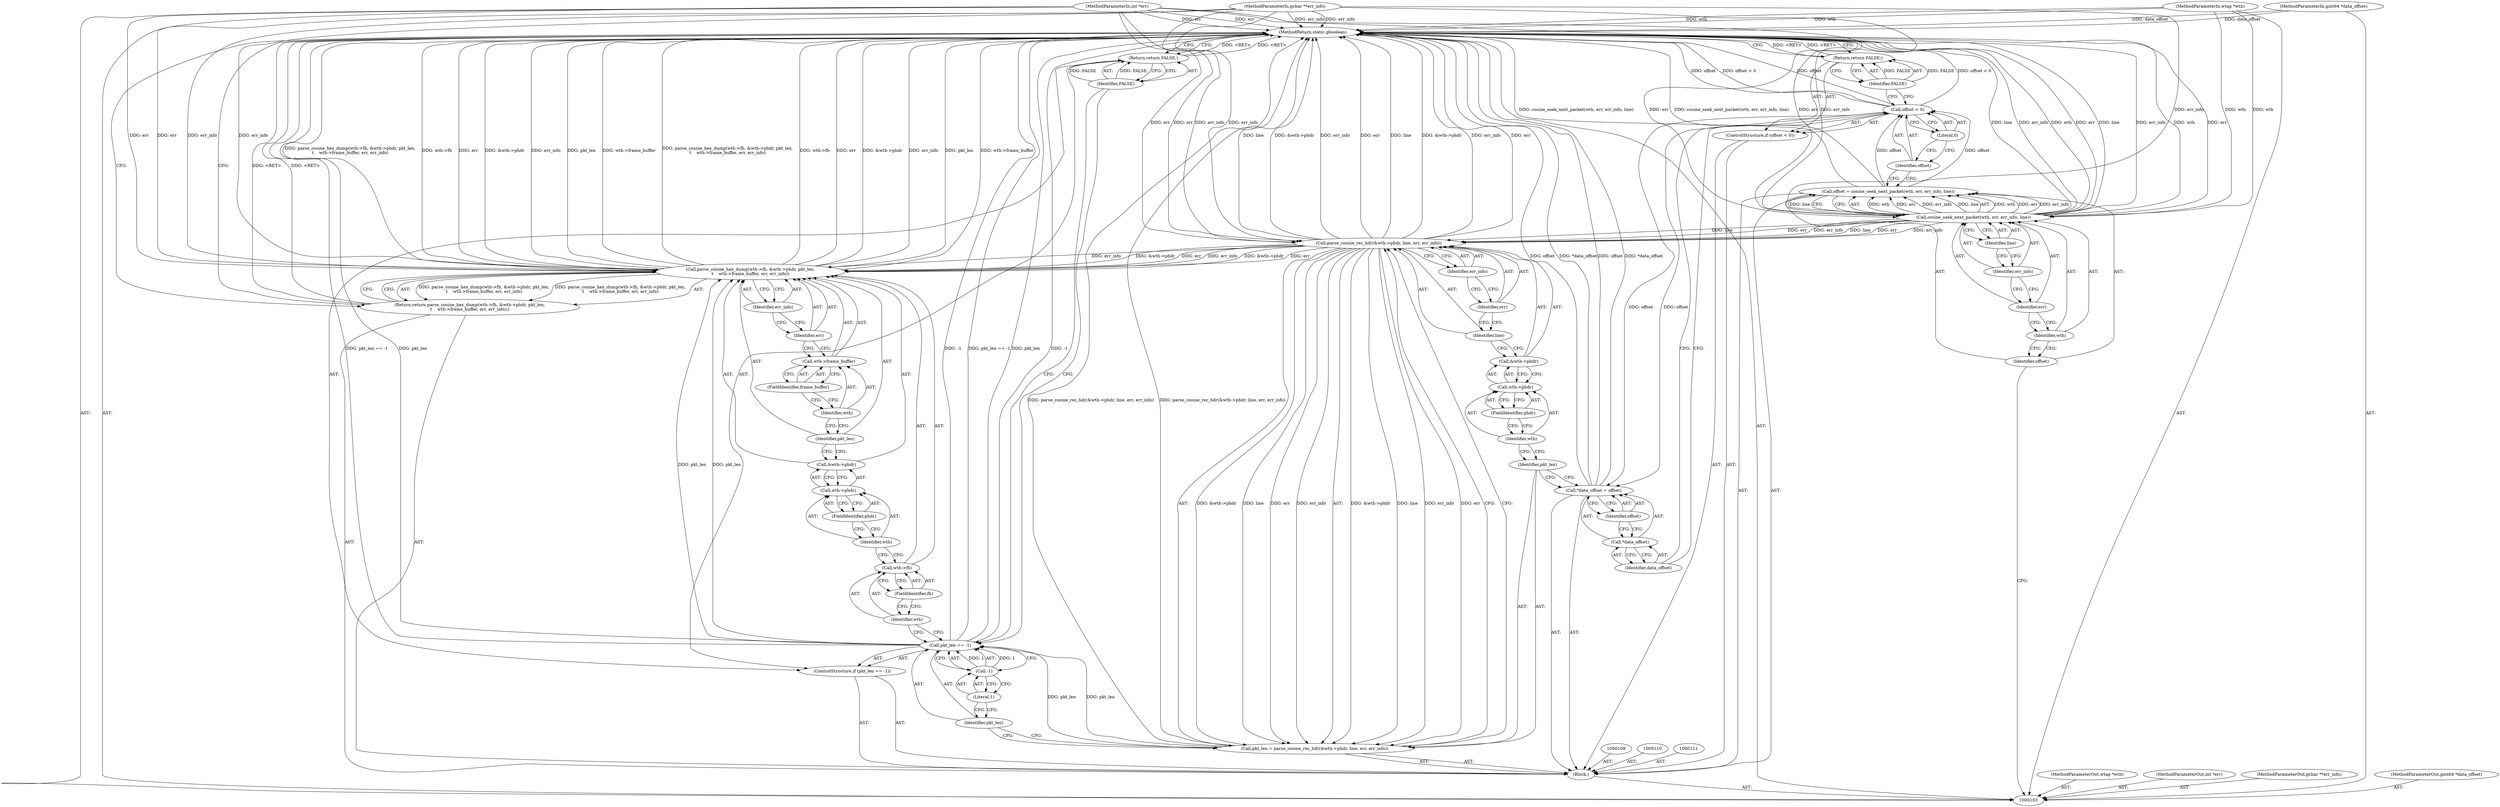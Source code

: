 digraph "1_wireshark_f5ec0afb766f19519ea9623152cca3bbe2229500" {
"1000161" [label="(MethodReturn,static gboolean)"];
"1000104" [label="(MethodParameterIn,wtap *wth)"];
"1000228" [label="(MethodParameterOut,wtap *wth)"];
"1000105" [label="(MethodParameterIn,int *err)"];
"1000229" [label="(MethodParameterOut,int *err)"];
"1000106" [label="(MethodParameterIn,gchar **err_info)"];
"1000230" [label="(MethodParameterOut,gchar **err_info)"];
"1000119" [label="(ControlStructure,if (offset < 0))"];
"1000122" [label="(Literal,0)"];
"1000120" [label="(Call,offset < 0)"];
"1000121" [label="(Identifier,offset)"];
"1000124" [label="(Identifier,FALSE)"];
"1000123" [label="(Return,return FALSE;)"];
"1000128" [label="(Identifier,offset)"];
"1000125" [label="(Call,*data_offset = offset)"];
"1000126" [label="(Call,*data_offset)"];
"1000127" [label="(Identifier,data_offset)"];
"1000129" [label="(Call,pkt_len = parse_cosine_rec_hdr(&wth->phdr, line, err, err_info))"];
"1000130" [label="(Identifier,pkt_len)"];
"1000131" [label="(Call,parse_cosine_rec_hdr(&wth->phdr, line, err, err_info))"];
"1000132" [label="(Call,&wth->phdr)"];
"1000133" [label="(Call,wth->phdr)"];
"1000134" [label="(Identifier,wth)"];
"1000135" [label="(FieldIdentifier,phdr)"];
"1000136" [label="(Identifier,line)"];
"1000137" [label="(Identifier,err)"];
"1000138" [label="(Identifier,err_info)"];
"1000139" [label="(ControlStructure,if (pkt_len == -1))"];
"1000142" [label="(Call,-1)"];
"1000143" [label="(Literal,1)"];
"1000140" [label="(Call,pkt_len == -1)"];
"1000141" [label="(Identifier,pkt_len)"];
"1000144" [label="(Return,return FALSE;)"];
"1000145" [label="(Identifier,FALSE)"];
"1000146" [label="(Return,return parse_cosine_hex_dump(wth->fh, &wth->phdr, pkt_len,\n\t    wth->frame_buffer, err, err_info);)"];
"1000148" [label="(Call,wth->fh)"];
"1000149" [label="(Identifier,wth)"];
"1000150" [label="(FieldIdentifier,fh)"];
"1000151" [label="(Call,&wth->phdr)"];
"1000152" [label="(Call,wth->phdr)"];
"1000153" [label="(Identifier,wth)"];
"1000154" [label="(FieldIdentifier,phdr)"];
"1000155" [label="(Identifier,pkt_len)"];
"1000147" [label="(Call,parse_cosine_hex_dump(wth->fh, &wth->phdr, pkt_len,\n\t    wth->frame_buffer, err, err_info))"];
"1000107" [label="(MethodParameterIn,gint64 *data_offset)"];
"1000231" [label="(MethodParameterOut,gint64 *data_offset)"];
"1000158" [label="(FieldIdentifier,frame_buffer)"];
"1000159" [label="(Identifier,err)"];
"1000160" [label="(Identifier,err_info)"];
"1000156" [label="(Call,wth->frame_buffer)"];
"1000157" [label="(Identifier,wth)"];
"1000108" [label="(Block,)"];
"1000112" [label="(Call,offset = cosine_seek_next_packet(wth, err, err_info, line))"];
"1000113" [label="(Identifier,offset)"];
"1000114" [label="(Call,cosine_seek_next_packet(wth, err, err_info, line))"];
"1000115" [label="(Identifier,wth)"];
"1000116" [label="(Identifier,err)"];
"1000117" [label="(Identifier,err_info)"];
"1000118" [label="(Identifier,line)"];
"1000161" -> "1000103"  [label="AST: "];
"1000161" -> "1000123"  [label="CFG: "];
"1000161" -> "1000144"  [label="CFG: "];
"1000161" -> "1000146"  [label="CFG: "];
"1000125" -> "1000161"  [label="DDG: *data_offset"];
"1000125" -> "1000161"  [label="DDG: offset"];
"1000140" -> "1000161"  [label="DDG: -1"];
"1000140" -> "1000161"  [label="DDG: pkt_len == -1"];
"1000140" -> "1000161"  [label="DDG: pkt_len"];
"1000104" -> "1000161"  [label="DDG: wth"];
"1000105" -> "1000161"  [label="DDG: err"];
"1000147" -> "1000161"  [label="DDG: wth->fh"];
"1000147" -> "1000161"  [label="DDG: err"];
"1000147" -> "1000161"  [label="DDG: &wth->phdr"];
"1000147" -> "1000161"  [label="DDG: err_info"];
"1000147" -> "1000161"  [label="DDG: pkt_len"];
"1000147" -> "1000161"  [label="DDG: wth->frame_buffer"];
"1000147" -> "1000161"  [label="DDG: parse_cosine_hex_dump(wth->fh, &wth->phdr, pkt_len,\n\t    wth->frame_buffer, err, err_info)"];
"1000114" -> "1000161"  [label="DDG: line"];
"1000114" -> "1000161"  [label="DDG: err_info"];
"1000114" -> "1000161"  [label="DDG: wth"];
"1000114" -> "1000161"  [label="DDG: err"];
"1000120" -> "1000161"  [label="DDG: offset < 0"];
"1000120" -> "1000161"  [label="DDG: offset"];
"1000131" -> "1000161"  [label="DDG: line"];
"1000131" -> "1000161"  [label="DDG: &wth->phdr"];
"1000131" -> "1000161"  [label="DDG: err_info"];
"1000131" -> "1000161"  [label="DDG: err"];
"1000129" -> "1000161"  [label="DDG: parse_cosine_rec_hdr(&wth->phdr, line, err, err_info)"];
"1000107" -> "1000161"  [label="DDG: data_offset"];
"1000112" -> "1000161"  [label="DDG: cosine_seek_next_packet(wth, err, err_info, line)"];
"1000106" -> "1000161"  [label="DDG: err_info"];
"1000144" -> "1000161"  [label="DDG: <RET>"];
"1000146" -> "1000161"  [label="DDG: <RET>"];
"1000123" -> "1000161"  [label="DDG: <RET>"];
"1000104" -> "1000103"  [label="AST: "];
"1000104" -> "1000161"  [label="DDG: wth"];
"1000104" -> "1000114"  [label="DDG: wth"];
"1000228" -> "1000103"  [label="AST: "];
"1000105" -> "1000103"  [label="AST: "];
"1000105" -> "1000161"  [label="DDG: err"];
"1000105" -> "1000114"  [label="DDG: err"];
"1000105" -> "1000131"  [label="DDG: err"];
"1000105" -> "1000147"  [label="DDG: err"];
"1000229" -> "1000103"  [label="AST: "];
"1000106" -> "1000103"  [label="AST: "];
"1000106" -> "1000161"  [label="DDG: err_info"];
"1000106" -> "1000114"  [label="DDG: err_info"];
"1000106" -> "1000131"  [label="DDG: err_info"];
"1000106" -> "1000147"  [label="DDG: err_info"];
"1000230" -> "1000103"  [label="AST: "];
"1000119" -> "1000108"  [label="AST: "];
"1000120" -> "1000119"  [label="AST: "];
"1000123" -> "1000119"  [label="AST: "];
"1000122" -> "1000120"  [label="AST: "];
"1000122" -> "1000121"  [label="CFG: "];
"1000120" -> "1000122"  [label="CFG: "];
"1000120" -> "1000119"  [label="AST: "];
"1000120" -> "1000122"  [label="CFG: "];
"1000121" -> "1000120"  [label="AST: "];
"1000122" -> "1000120"  [label="AST: "];
"1000124" -> "1000120"  [label="CFG: "];
"1000127" -> "1000120"  [label="CFG: "];
"1000120" -> "1000161"  [label="DDG: offset < 0"];
"1000120" -> "1000161"  [label="DDG: offset"];
"1000112" -> "1000120"  [label="DDG: offset"];
"1000120" -> "1000125"  [label="DDG: offset"];
"1000121" -> "1000120"  [label="AST: "];
"1000121" -> "1000112"  [label="CFG: "];
"1000122" -> "1000121"  [label="CFG: "];
"1000124" -> "1000123"  [label="AST: "];
"1000124" -> "1000120"  [label="CFG: "];
"1000123" -> "1000124"  [label="CFG: "];
"1000124" -> "1000123"  [label="DDG: FALSE"];
"1000123" -> "1000119"  [label="AST: "];
"1000123" -> "1000124"  [label="CFG: "];
"1000124" -> "1000123"  [label="AST: "];
"1000161" -> "1000123"  [label="CFG: "];
"1000123" -> "1000161"  [label="DDG: <RET>"];
"1000124" -> "1000123"  [label="DDG: FALSE"];
"1000128" -> "1000125"  [label="AST: "];
"1000128" -> "1000126"  [label="CFG: "];
"1000125" -> "1000128"  [label="CFG: "];
"1000125" -> "1000108"  [label="AST: "];
"1000125" -> "1000128"  [label="CFG: "];
"1000126" -> "1000125"  [label="AST: "];
"1000128" -> "1000125"  [label="AST: "];
"1000130" -> "1000125"  [label="CFG: "];
"1000125" -> "1000161"  [label="DDG: *data_offset"];
"1000125" -> "1000161"  [label="DDG: offset"];
"1000120" -> "1000125"  [label="DDG: offset"];
"1000126" -> "1000125"  [label="AST: "];
"1000126" -> "1000127"  [label="CFG: "];
"1000127" -> "1000126"  [label="AST: "];
"1000128" -> "1000126"  [label="CFG: "];
"1000127" -> "1000126"  [label="AST: "];
"1000127" -> "1000120"  [label="CFG: "];
"1000126" -> "1000127"  [label="CFG: "];
"1000129" -> "1000108"  [label="AST: "];
"1000129" -> "1000131"  [label="CFG: "];
"1000130" -> "1000129"  [label="AST: "];
"1000131" -> "1000129"  [label="AST: "];
"1000141" -> "1000129"  [label="CFG: "];
"1000129" -> "1000161"  [label="DDG: parse_cosine_rec_hdr(&wth->phdr, line, err, err_info)"];
"1000131" -> "1000129"  [label="DDG: &wth->phdr"];
"1000131" -> "1000129"  [label="DDG: line"];
"1000131" -> "1000129"  [label="DDG: err"];
"1000131" -> "1000129"  [label="DDG: err_info"];
"1000129" -> "1000140"  [label="DDG: pkt_len"];
"1000130" -> "1000129"  [label="AST: "];
"1000130" -> "1000125"  [label="CFG: "];
"1000134" -> "1000130"  [label="CFG: "];
"1000131" -> "1000129"  [label="AST: "];
"1000131" -> "1000138"  [label="CFG: "];
"1000132" -> "1000131"  [label="AST: "];
"1000136" -> "1000131"  [label="AST: "];
"1000137" -> "1000131"  [label="AST: "];
"1000138" -> "1000131"  [label="AST: "];
"1000129" -> "1000131"  [label="CFG: "];
"1000131" -> "1000161"  [label="DDG: line"];
"1000131" -> "1000161"  [label="DDG: &wth->phdr"];
"1000131" -> "1000161"  [label="DDG: err_info"];
"1000131" -> "1000161"  [label="DDG: err"];
"1000131" -> "1000129"  [label="DDG: &wth->phdr"];
"1000131" -> "1000129"  [label="DDG: line"];
"1000131" -> "1000129"  [label="DDG: err"];
"1000131" -> "1000129"  [label="DDG: err_info"];
"1000114" -> "1000131"  [label="DDG: line"];
"1000114" -> "1000131"  [label="DDG: err"];
"1000114" -> "1000131"  [label="DDG: err_info"];
"1000105" -> "1000131"  [label="DDG: err"];
"1000106" -> "1000131"  [label="DDG: err_info"];
"1000131" -> "1000147"  [label="DDG: &wth->phdr"];
"1000131" -> "1000147"  [label="DDG: err"];
"1000131" -> "1000147"  [label="DDG: err_info"];
"1000132" -> "1000131"  [label="AST: "];
"1000132" -> "1000133"  [label="CFG: "];
"1000133" -> "1000132"  [label="AST: "];
"1000136" -> "1000132"  [label="CFG: "];
"1000133" -> "1000132"  [label="AST: "];
"1000133" -> "1000135"  [label="CFG: "];
"1000134" -> "1000133"  [label="AST: "];
"1000135" -> "1000133"  [label="AST: "];
"1000132" -> "1000133"  [label="CFG: "];
"1000134" -> "1000133"  [label="AST: "];
"1000134" -> "1000130"  [label="CFG: "];
"1000135" -> "1000134"  [label="CFG: "];
"1000135" -> "1000133"  [label="AST: "];
"1000135" -> "1000134"  [label="CFG: "];
"1000133" -> "1000135"  [label="CFG: "];
"1000136" -> "1000131"  [label="AST: "];
"1000136" -> "1000132"  [label="CFG: "];
"1000137" -> "1000136"  [label="CFG: "];
"1000137" -> "1000131"  [label="AST: "];
"1000137" -> "1000136"  [label="CFG: "];
"1000138" -> "1000137"  [label="CFG: "];
"1000138" -> "1000131"  [label="AST: "];
"1000138" -> "1000137"  [label="CFG: "];
"1000131" -> "1000138"  [label="CFG: "];
"1000139" -> "1000108"  [label="AST: "];
"1000140" -> "1000139"  [label="AST: "];
"1000144" -> "1000139"  [label="AST: "];
"1000142" -> "1000140"  [label="AST: "];
"1000142" -> "1000143"  [label="CFG: "];
"1000143" -> "1000142"  [label="AST: "];
"1000140" -> "1000142"  [label="CFG: "];
"1000142" -> "1000140"  [label="DDG: 1"];
"1000143" -> "1000142"  [label="AST: "];
"1000143" -> "1000141"  [label="CFG: "];
"1000142" -> "1000143"  [label="CFG: "];
"1000140" -> "1000139"  [label="AST: "];
"1000140" -> "1000142"  [label="CFG: "];
"1000141" -> "1000140"  [label="AST: "];
"1000142" -> "1000140"  [label="AST: "];
"1000145" -> "1000140"  [label="CFG: "];
"1000149" -> "1000140"  [label="CFG: "];
"1000140" -> "1000161"  [label="DDG: -1"];
"1000140" -> "1000161"  [label="DDG: pkt_len == -1"];
"1000140" -> "1000161"  [label="DDG: pkt_len"];
"1000129" -> "1000140"  [label="DDG: pkt_len"];
"1000142" -> "1000140"  [label="DDG: 1"];
"1000140" -> "1000147"  [label="DDG: pkt_len"];
"1000141" -> "1000140"  [label="AST: "];
"1000141" -> "1000129"  [label="CFG: "];
"1000143" -> "1000141"  [label="CFG: "];
"1000144" -> "1000139"  [label="AST: "];
"1000144" -> "1000145"  [label="CFG: "];
"1000145" -> "1000144"  [label="AST: "];
"1000161" -> "1000144"  [label="CFG: "];
"1000144" -> "1000161"  [label="DDG: <RET>"];
"1000145" -> "1000144"  [label="DDG: FALSE"];
"1000145" -> "1000144"  [label="AST: "];
"1000145" -> "1000140"  [label="CFG: "];
"1000144" -> "1000145"  [label="CFG: "];
"1000145" -> "1000144"  [label="DDG: FALSE"];
"1000146" -> "1000108"  [label="AST: "];
"1000146" -> "1000147"  [label="CFG: "];
"1000147" -> "1000146"  [label="AST: "];
"1000161" -> "1000146"  [label="CFG: "];
"1000146" -> "1000161"  [label="DDG: <RET>"];
"1000147" -> "1000146"  [label="DDG: parse_cosine_hex_dump(wth->fh, &wth->phdr, pkt_len,\n\t    wth->frame_buffer, err, err_info)"];
"1000148" -> "1000147"  [label="AST: "];
"1000148" -> "1000150"  [label="CFG: "];
"1000149" -> "1000148"  [label="AST: "];
"1000150" -> "1000148"  [label="AST: "];
"1000153" -> "1000148"  [label="CFG: "];
"1000149" -> "1000148"  [label="AST: "];
"1000149" -> "1000140"  [label="CFG: "];
"1000150" -> "1000149"  [label="CFG: "];
"1000150" -> "1000148"  [label="AST: "];
"1000150" -> "1000149"  [label="CFG: "];
"1000148" -> "1000150"  [label="CFG: "];
"1000151" -> "1000147"  [label="AST: "];
"1000151" -> "1000152"  [label="CFG: "];
"1000152" -> "1000151"  [label="AST: "];
"1000155" -> "1000151"  [label="CFG: "];
"1000152" -> "1000151"  [label="AST: "];
"1000152" -> "1000154"  [label="CFG: "];
"1000153" -> "1000152"  [label="AST: "];
"1000154" -> "1000152"  [label="AST: "];
"1000151" -> "1000152"  [label="CFG: "];
"1000153" -> "1000152"  [label="AST: "];
"1000153" -> "1000148"  [label="CFG: "];
"1000154" -> "1000153"  [label="CFG: "];
"1000154" -> "1000152"  [label="AST: "];
"1000154" -> "1000153"  [label="CFG: "];
"1000152" -> "1000154"  [label="CFG: "];
"1000155" -> "1000147"  [label="AST: "];
"1000155" -> "1000151"  [label="CFG: "];
"1000157" -> "1000155"  [label="CFG: "];
"1000147" -> "1000146"  [label="AST: "];
"1000147" -> "1000160"  [label="CFG: "];
"1000148" -> "1000147"  [label="AST: "];
"1000151" -> "1000147"  [label="AST: "];
"1000155" -> "1000147"  [label="AST: "];
"1000156" -> "1000147"  [label="AST: "];
"1000159" -> "1000147"  [label="AST: "];
"1000160" -> "1000147"  [label="AST: "];
"1000146" -> "1000147"  [label="CFG: "];
"1000147" -> "1000161"  [label="DDG: wth->fh"];
"1000147" -> "1000161"  [label="DDG: err"];
"1000147" -> "1000161"  [label="DDG: &wth->phdr"];
"1000147" -> "1000161"  [label="DDG: err_info"];
"1000147" -> "1000161"  [label="DDG: pkt_len"];
"1000147" -> "1000161"  [label="DDG: wth->frame_buffer"];
"1000147" -> "1000161"  [label="DDG: parse_cosine_hex_dump(wth->fh, &wth->phdr, pkt_len,\n\t    wth->frame_buffer, err, err_info)"];
"1000147" -> "1000146"  [label="DDG: parse_cosine_hex_dump(wth->fh, &wth->phdr, pkt_len,\n\t    wth->frame_buffer, err, err_info)"];
"1000131" -> "1000147"  [label="DDG: &wth->phdr"];
"1000131" -> "1000147"  [label="DDG: err"];
"1000131" -> "1000147"  [label="DDG: err_info"];
"1000140" -> "1000147"  [label="DDG: pkt_len"];
"1000105" -> "1000147"  [label="DDG: err"];
"1000106" -> "1000147"  [label="DDG: err_info"];
"1000107" -> "1000103"  [label="AST: "];
"1000107" -> "1000161"  [label="DDG: data_offset"];
"1000231" -> "1000103"  [label="AST: "];
"1000158" -> "1000156"  [label="AST: "];
"1000158" -> "1000157"  [label="CFG: "];
"1000156" -> "1000158"  [label="CFG: "];
"1000159" -> "1000147"  [label="AST: "];
"1000159" -> "1000156"  [label="CFG: "];
"1000160" -> "1000159"  [label="CFG: "];
"1000160" -> "1000147"  [label="AST: "];
"1000160" -> "1000159"  [label="CFG: "];
"1000147" -> "1000160"  [label="CFG: "];
"1000156" -> "1000147"  [label="AST: "];
"1000156" -> "1000158"  [label="CFG: "];
"1000157" -> "1000156"  [label="AST: "];
"1000158" -> "1000156"  [label="AST: "];
"1000159" -> "1000156"  [label="CFG: "];
"1000157" -> "1000156"  [label="AST: "];
"1000157" -> "1000155"  [label="CFG: "];
"1000158" -> "1000157"  [label="CFG: "];
"1000108" -> "1000103"  [label="AST: "];
"1000109" -> "1000108"  [label="AST: "];
"1000110" -> "1000108"  [label="AST: "];
"1000111" -> "1000108"  [label="AST: "];
"1000112" -> "1000108"  [label="AST: "];
"1000119" -> "1000108"  [label="AST: "];
"1000125" -> "1000108"  [label="AST: "];
"1000129" -> "1000108"  [label="AST: "];
"1000139" -> "1000108"  [label="AST: "];
"1000146" -> "1000108"  [label="AST: "];
"1000112" -> "1000108"  [label="AST: "];
"1000112" -> "1000114"  [label="CFG: "];
"1000113" -> "1000112"  [label="AST: "];
"1000114" -> "1000112"  [label="AST: "];
"1000121" -> "1000112"  [label="CFG: "];
"1000112" -> "1000161"  [label="DDG: cosine_seek_next_packet(wth, err, err_info, line)"];
"1000114" -> "1000112"  [label="DDG: wth"];
"1000114" -> "1000112"  [label="DDG: err"];
"1000114" -> "1000112"  [label="DDG: err_info"];
"1000114" -> "1000112"  [label="DDG: line"];
"1000112" -> "1000120"  [label="DDG: offset"];
"1000113" -> "1000112"  [label="AST: "];
"1000113" -> "1000103"  [label="CFG: "];
"1000115" -> "1000113"  [label="CFG: "];
"1000114" -> "1000112"  [label="AST: "];
"1000114" -> "1000118"  [label="CFG: "];
"1000115" -> "1000114"  [label="AST: "];
"1000116" -> "1000114"  [label="AST: "];
"1000117" -> "1000114"  [label="AST: "];
"1000118" -> "1000114"  [label="AST: "];
"1000112" -> "1000114"  [label="CFG: "];
"1000114" -> "1000161"  [label="DDG: line"];
"1000114" -> "1000161"  [label="DDG: err_info"];
"1000114" -> "1000161"  [label="DDG: wth"];
"1000114" -> "1000161"  [label="DDG: err"];
"1000114" -> "1000112"  [label="DDG: wth"];
"1000114" -> "1000112"  [label="DDG: err"];
"1000114" -> "1000112"  [label="DDG: err_info"];
"1000114" -> "1000112"  [label="DDG: line"];
"1000104" -> "1000114"  [label="DDG: wth"];
"1000105" -> "1000114"  [label="DDG: err"];
"1000106" -> "1000114"  [label="DDG: err_info"];
"1000114" -> "1000131"  [label="DDG: line"];
"1000114" -> "1000131"  [label="DDG: err"];
"1000114" -> "1000131"  [label="DDG: err_info"];
"1000115" -> "1000114"  [label="AST: "];
"1000115" -> "1000113"  [label="CFG: "];
"1000116" -> "1000115"  [label="CFG: "];
"1000116" -> "1000114"  [label="AST: "];
"1000116" -> "1000115"  [label="CFG: "];
"1000117" -> "1000116"  [label="CFG: "];
"1000117" -> "1000114"  [label="AST: "];
"1000117" -> "1000116"  [label="CFG: "];
"1000118" -> "1000117"  [label="CFG: "];
"1000118" -> "1000114"  [label="AST: "];
"1000118" -> "1000117"  [label="CFG: "];
"1000114" -> "1000118"  [label="CFG: "];
}
